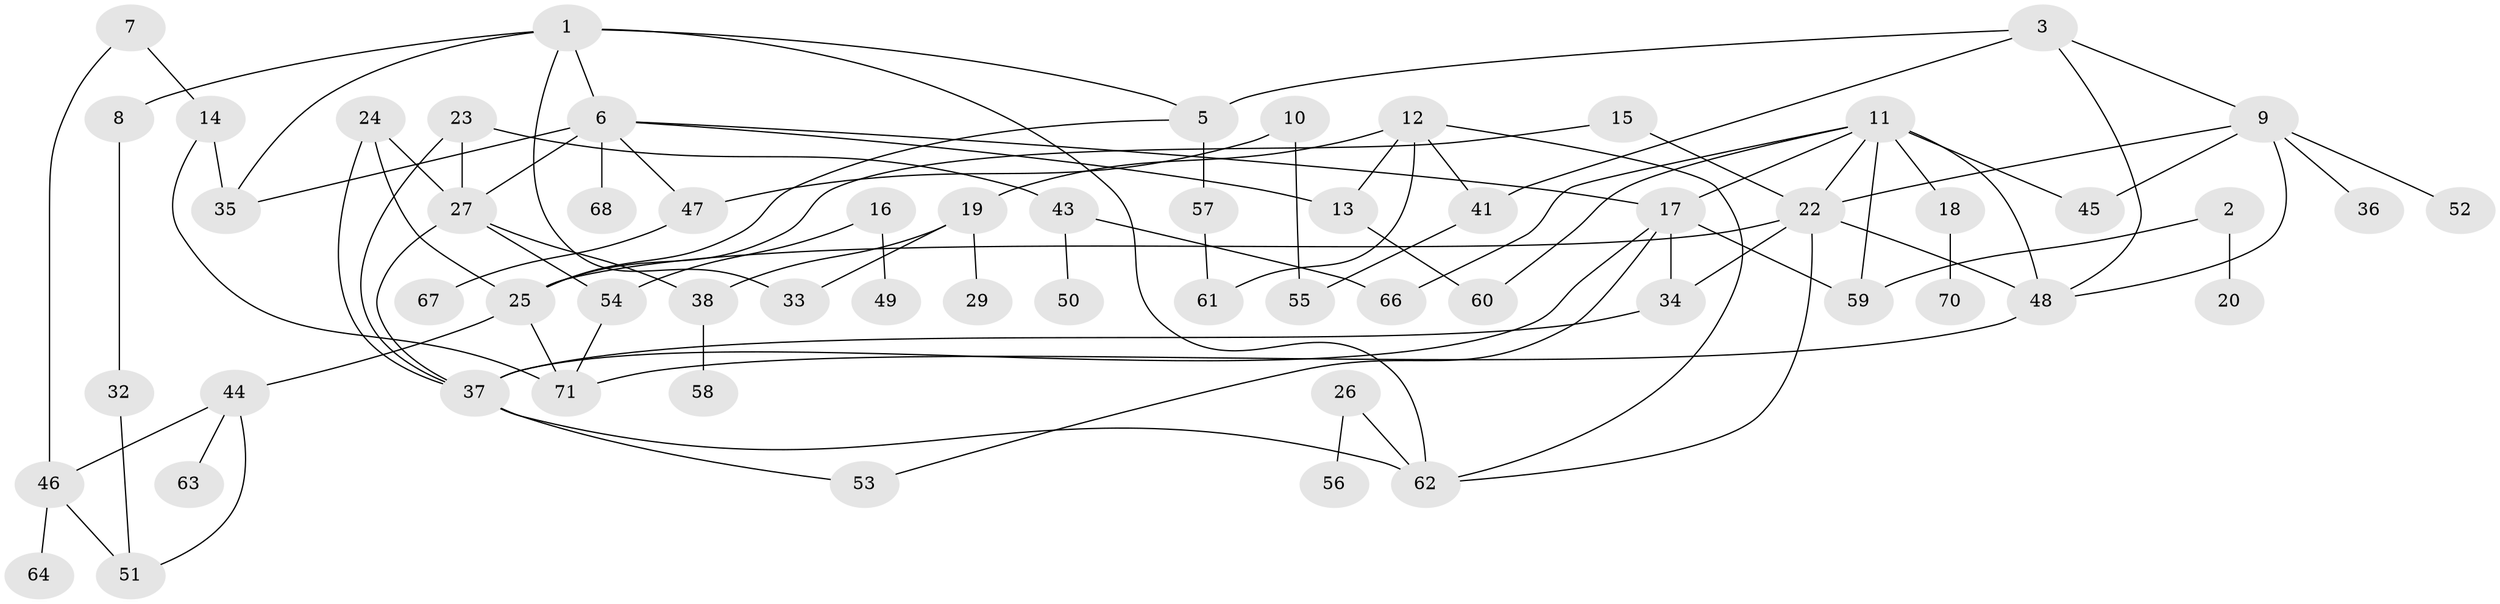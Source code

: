 // original degree distribution, {6: 0.008695652173913044, 2: 0.23478260869565218, 0: 0.08695652173913043, 4: 0.14782608695652175, 1: 0.20869565217391303, 3: 0.24347826086956523, 5: 0.05217391304347826, 7: 0.017391304347826087}
// Generated by graph-tools (version 1.1) at 2025/47/03/04/25 22:47:55]
// undirected, 61 vertices, 92 edges
graph export_dot {
  node [color=gray90,style=filled];
  1;
  2;
  3;
  5;
  6;
  7;
  8;
  9;
  10;
  11;
  12;
  13;
  14;
  15;
  16;
  17;
  18;
  19;
  20;
  22;
  23;
  24;
  25;
  26;
  27;
  29;
  32;
  33;
  34;
  35;
  36;
  37;
  38;
  41;
  43;
  44;
  45;
  46;
  47;
  48;
  49;
  50;
  51;
  52;
  53;
  54;
  55;
  56;
  57;
  58;
  59;
  60;
  61;
  62;
  63;
  64;
  66;
  67;
  68;
  70;
  71;
  1 -- 5 [weight=1.0];
  1 -- 6 [weight=1.0];
  1 -- 8 [weight=1.0];
  1 -- 33 [weight=1.0];
  1 -- 35 [weight=1.0];
  1 -- 62 [weight=1.0];
  2 -- 20 [weight=1.0];
  2 -- 59 [weight=1.0];
  3 -- 5 [weight=1.0];
  3 -- 9 [weight=1.0];
  3 -- 41 [weight=1.0];
  3 -- 48 [weight=1.0];
  5 -- 25 [weight=1.0];
  5 -- 57 [weight=1.0];
  6 -- 13 [weight=1.0];
  6 -- 17 [weight=1.0];
  6 -- 27 [weight=1.0];
  6 -- 35 [weight=1.0];
  6 -- 47 [weight=1.0];
  6 -- 68 [weight=1.0];
  7 -- 14 [weight=1.0];
  7 -- 46 [weight=1.0];
  8 -- 32 [weight=1.0];
  9 -- 22 [weight=1.0];
  9 -- 36 [weight=1.0];
  9 -- 45 [weight=1.0];
  9 -- 48 [weight=1.0];
  9 -- 52 [weight=1.0];
  10 -- 47 [weight=1.0];
  10 -- 55 [weight=1.0];
  11 -- 17 [weight=1.0];
  11 -- 18 [weight=1.0];
  11 -- 22 [weight=1.0];
  11 -- 45 [weight=2.0];
  11 -- 48 [weight=1.0];
  11 -- 59 [weight=1.0];
  11 -- 60 [weight=1.0];
  11 -- 66 [weight=1.0];
  12 -- 13 [weight=1.0];
  12 -- 19 [weight=1.0];
  12 -- 41 [weight=1.0];
  12 -- 61 [weight=1.0];
  12 -- 62 [weight=1.0];
  13 -- 60 [weight=1.0];
  14 -- 35 [weight=1.0];
  14 -- 71 [weight=1.0];
  15 -- 22 [weight=1.0];
  15 -- 25 [weight=1.0];
  16 -- 49 [weight=1.0];
  16 -- 54 [weight=1.0];
  17 -- 34 [weight=1.0];
  17 -- 37 [weight=1.0];
  17 -- 53 [weight=1.0];
  17 -- 59 [weight=1.0];
  18 -- 70 [weight=1.0];
  19 -- 29 [weight=1.0];
  19 -- 33 [weight=1.0];
  19 -- 38 [weight=1.0];
  22 -- 25 [weight=1.0];
  22 -- 34 [weight=1.0];
  22 -- 48 [weight=1.0];
  22 -- 62 [weight=1.0];
  23 -- 27 [weight=1.0];
  23 -- 37 [weight=1.0];
  23 -- 43 [weight=1.0];
  24 -- 25 [weight=1.0];
  24 -- 27 [weight=1.0];
  24 -- 37 [weight=1.0];
  25 -- 44 [weight=1.0];
  25 -- 71 [weight=2.0];
  26 -- 56 [weight=1.0];
  26 -- 62 [weight=1.0];
  27 -- 37 [weight=1.0];
  27 -- 38 [weight=1.0];
  27 -- 54 [weight=1.0];
  32 -- 51 [weight=1.0];
  34 -- 37 [weight=1.0];
  37 -- 53 [weight=1.0];
  37 -- 62 [weight=1.0];
  38 -- 58 [weight=1.0];
  41 -- 55 [weight=1.0];
  43 -- 50 [weight=1.0];
  43 -- 66 [weight=1.0];
  44 -- 46 [weight=1.0];
  44 -- 51 [weight=1.0];
  44 -- 63 [weight=1.0];
  46 -- 51 [weight=1.0];
  46 -- 64 [weight=1.0];
  47 -- 67 [weight=1.0];
  48 -- 71 [weight=1.0];
  54 -- 71 [weight=1.0];
  57 -- 61 [weight=1.0];
}
